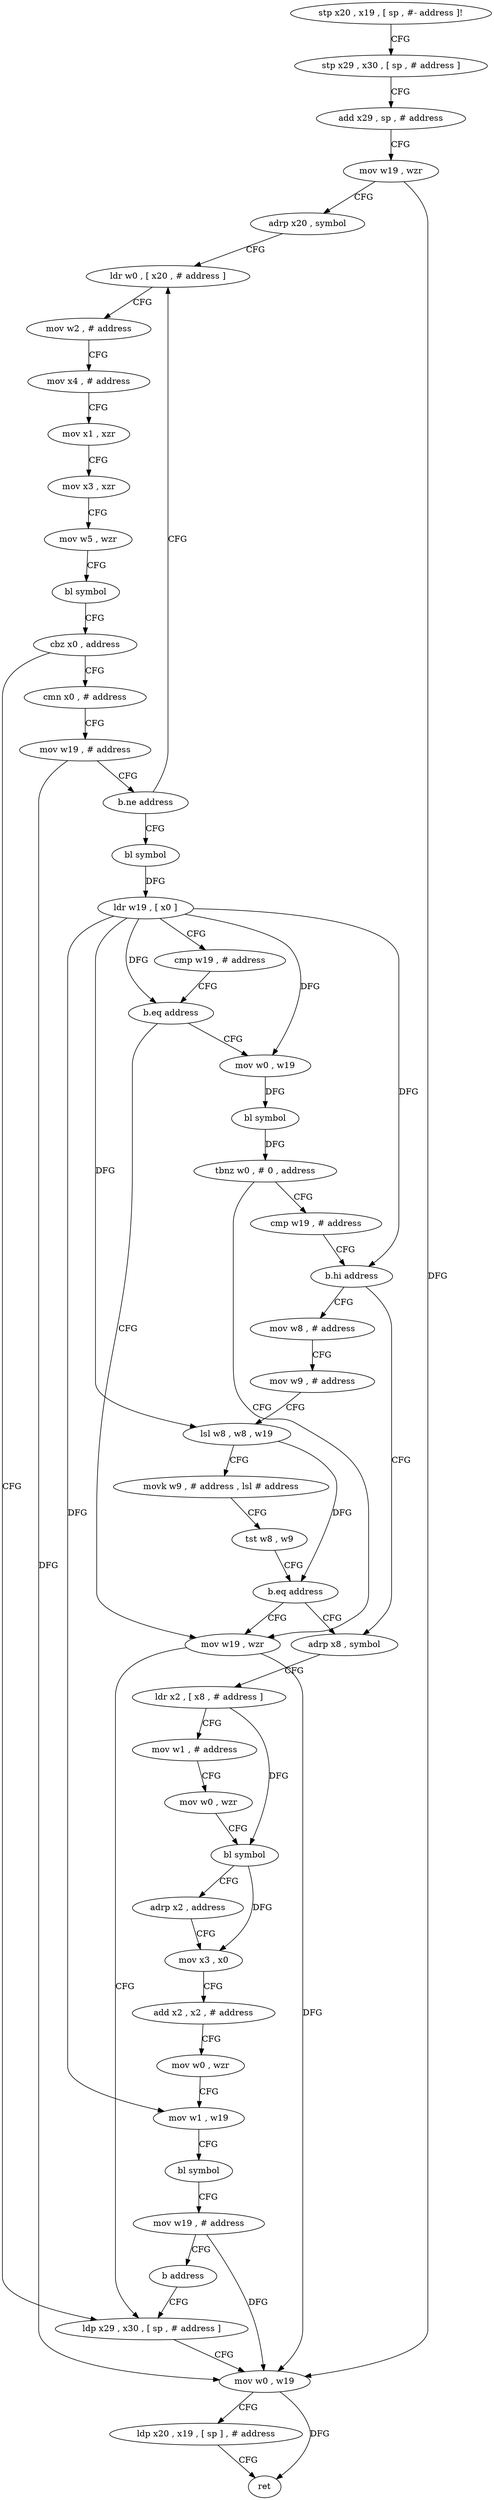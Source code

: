 digraph "func" {
"4202408" [label = "stp x20 , x19 , [ sp , #- address ]!" ]
"4202412" [label = "stp x29 , x30 , [ sp , # address ]" ]
"4202416" [label = "add x29 , sp , # address" ]
"4202420" [label = "mov w19 , wzr" ]
"4202424" [label = "adrp x20 , symbol" ]
"4202428" [label = "ldr w0 , [ x20 , # address ]" ]
"4202536" [label = "ldp x29 , x30 , [ sp , # address ]" ]
"4202540" [label = "mov w0 , w19" ]
"4202544" [label = "ldp x20 , x19 , [ sp ] , # address" ]
"4202548" [label = "ret" ]
"4202460" [label = "cmn x0 , # address" ]
"4202464" [label = "mov w19 , # address" ]
"4202468" [label = "b.ne address" ]
"4202472" [label = "bl symbol" ]
"4202432" [label = "mov w2 , # address" ]
"4202436" [label = "mov x4 , # address" ]
"4202440" [label = "mov x1 , xzr" ]
"4202444" [label = "mov x3 , xzr" ]
"4202448" [label = "mov w5 , wzr" ]
"4202452" [label = "bl symbol" ]
"4202456" [label = "cbz x0 , address" ]
"4202476" [label = "ldr w19 , [ x0 ]" ]
"4202480" [label = "cmp w19 , # address" ]
"4202484" [label = "b.eq address" ]
"4202532" [label = "mov w19 , wzr" ]
"4202488" [label = "mov w0 , w19" ]
"4202492" [label = "bl symbol" ]
"4202496" [label = "tbnz w0 , # 0 , address" ]
"4202500" [label = "cmp w19 , # address" ]
"4202504" [label = "b.hi address" ]
"4202552" [label = "adrp x8 , symbol" ]
"4202508" [label = "mov w8 , # address" ]
"4202556" [label = "ldr x2 , [ x8 , # address ]" ]
"4202560" [label = "mov w1 , # address" ]
"4202564" [label = "mov w0 , wzr" ]
"4202568" [label = "bl symbol" ]
"4202572" [label = "adrp x2 , address" ]
"4202576" [label = "mov x3 , x0" ]
"4202580" [label = "add x2 , x2 , # address" ]
"4202584" [label = "mov w0 , wzr" ]
"4202588" [label = "mov w1 , w19" ]
"4202592" [label = "bl symbol" ]
"4202596" [label = "mov w19 , # address" ]
"4202600" [label = "b address" ]
"4202512" [label = "mov w9 , # address" ]
"4202516" [label = "lsl w8 , w8 , w19" ]
"4202520" [label = "movk w9 , # address , lsl # address" ]
"4202524" [label = "tst w8 , w9" ]
"4202528" [label = "b.eq address" ]
"4202408" -> "4202412" [ label = "CFG" ]
"4202412" -> "4202416" [ label = "CFG" ]
"4202416" -> "4202420" [ label = "CFG" ]
"4202420" -> "4202424" [ label = "CFG" ]
"4202420" -> "4202540" [ label = "DFG" ]
"4202424" -> "4202428" [ label = "CFG" ]
"4202428" -> "4202432" [ label = "CFG" ]
"4202536" -> "4202540" [ label = "CFG" ]
"4202540" -> "4202544" [ label = "CFG" ]
"4202540" -> "4202548" [ label = "DFG" ]
"4202544" -> "4202548" [ label = "CFG" ]
"4202460" -> "4202464" [ label = "CFG" ]
"4202464" -> "4202468" [ label = "CFG" ]
"4202464" -> "4202540" [ label = "DFG" ]
"4202468" -> "4202428" [ label = "CFG" ]
"4202468" -> "4202472" [ label = "CFG" ]
"4202472" -> "4202476" [ label = "DFG" ]
"4202432" -> "4202436" [ label = "CFG" ]
"4202436" -> "4202440" [ label = "CFG" ]
"4202440" -> "4202444" [ label = "CFG" ]
"4202444" -> "4202448" [ label = "CFG" ]
"4202448" -> "4202452" [ label = "CFG" ]
"4202452" -> "4202456" [ label = "CFG" ]
"4202456" -> "4202536" [ label = "CFG" ]
"4202456" -> "4202460" [ label = "CFG" ]
"4202476" -> "4202480" [ label = "CFG" ]
"4202476" -> "4202484" [ label = "DFG" ]
"4202476" -> "4202488" [ label = "DFG" ]
"4202476" -> "4202504" [ label = "DFG" ]
"4202476" -> "4202588" [ label = "DFG" ]
"4202476" -> "4202516" [ label = "DFG" ]
"4202480" -> "4202484" [ label = "CFG" ]
"4202484" -> "4202532" [ label = "CFG" ]
"4202484" -> "4202488" [ label = "CFG" ]
"4202532" -> "4202536" [ label = "CFG" ]
"4202532" -> "4202540" [ label = "DFG" ]
"4202488" -> "4202492" [ label = "DFG" ]
"4202492" -> "4202496" [ label = "DFG" ]
"4202496" -> "4202532" [ label = "CFG" ]
"4202496" -> "4202500" [ label = "CFG" ]
"4202500" -> "4202504" [ label = "CFG" ]
"4202504" -> "4202552" [ label = "CFG" ]
"4202504" -> "4202508" [ label = "CFG" ]
"4202552" -> "4202556" [ label = "CFG" ]
"4202508" -> "4202512" [ label = "CFG" ]
"4202556" -> "4202560" [ label = "CFG" ]
"4202556" -> "4202568" [ label = "DFG" ]
"4202560" -> "4202564" [ label = "CFG" ]
"4202564" -> "4202568" [ label = "CFG" ]
"4202568" -> "4202572" [ label = "CFG" ]
"4202568" -> "4202576" [ label = "DFG" ]
"4202572" -> "4202576" [ label = "CFG" ]
"4202576" -> "4202580" [ label = "CFG" ]
"4202580" -> "4202584" [ label = "CFG" ]
"4202584" -> "4202588" [ label = "CFG" ]
"4202588" -> "4202592" [ label = "CFG" ]
"4202592" -> "4202596" [ label = "CFG" ]
"4202596" -> "4202600" [ label = "CFG" ]
"4202596" -> "4202540" [ label = "DFG" ]
"4202600" -> "4202536" [ label = "CFG" ]
"4202512" -> "4202516" [ label = "CFG" ]
"4202516" -> "4202520" [ label = "CFG" ]
"4202516" -> "4202528" [ label = "DFG" ]
"4202520" -> "4202524" [ label = "CFG" ]
"4202524" -> "4202528" [ label = "CFG" ]
"4202528" -> "4202552" [ label = "CFG" ]
"4202528" -> "4202532" [ label = "CFG" ]
}
